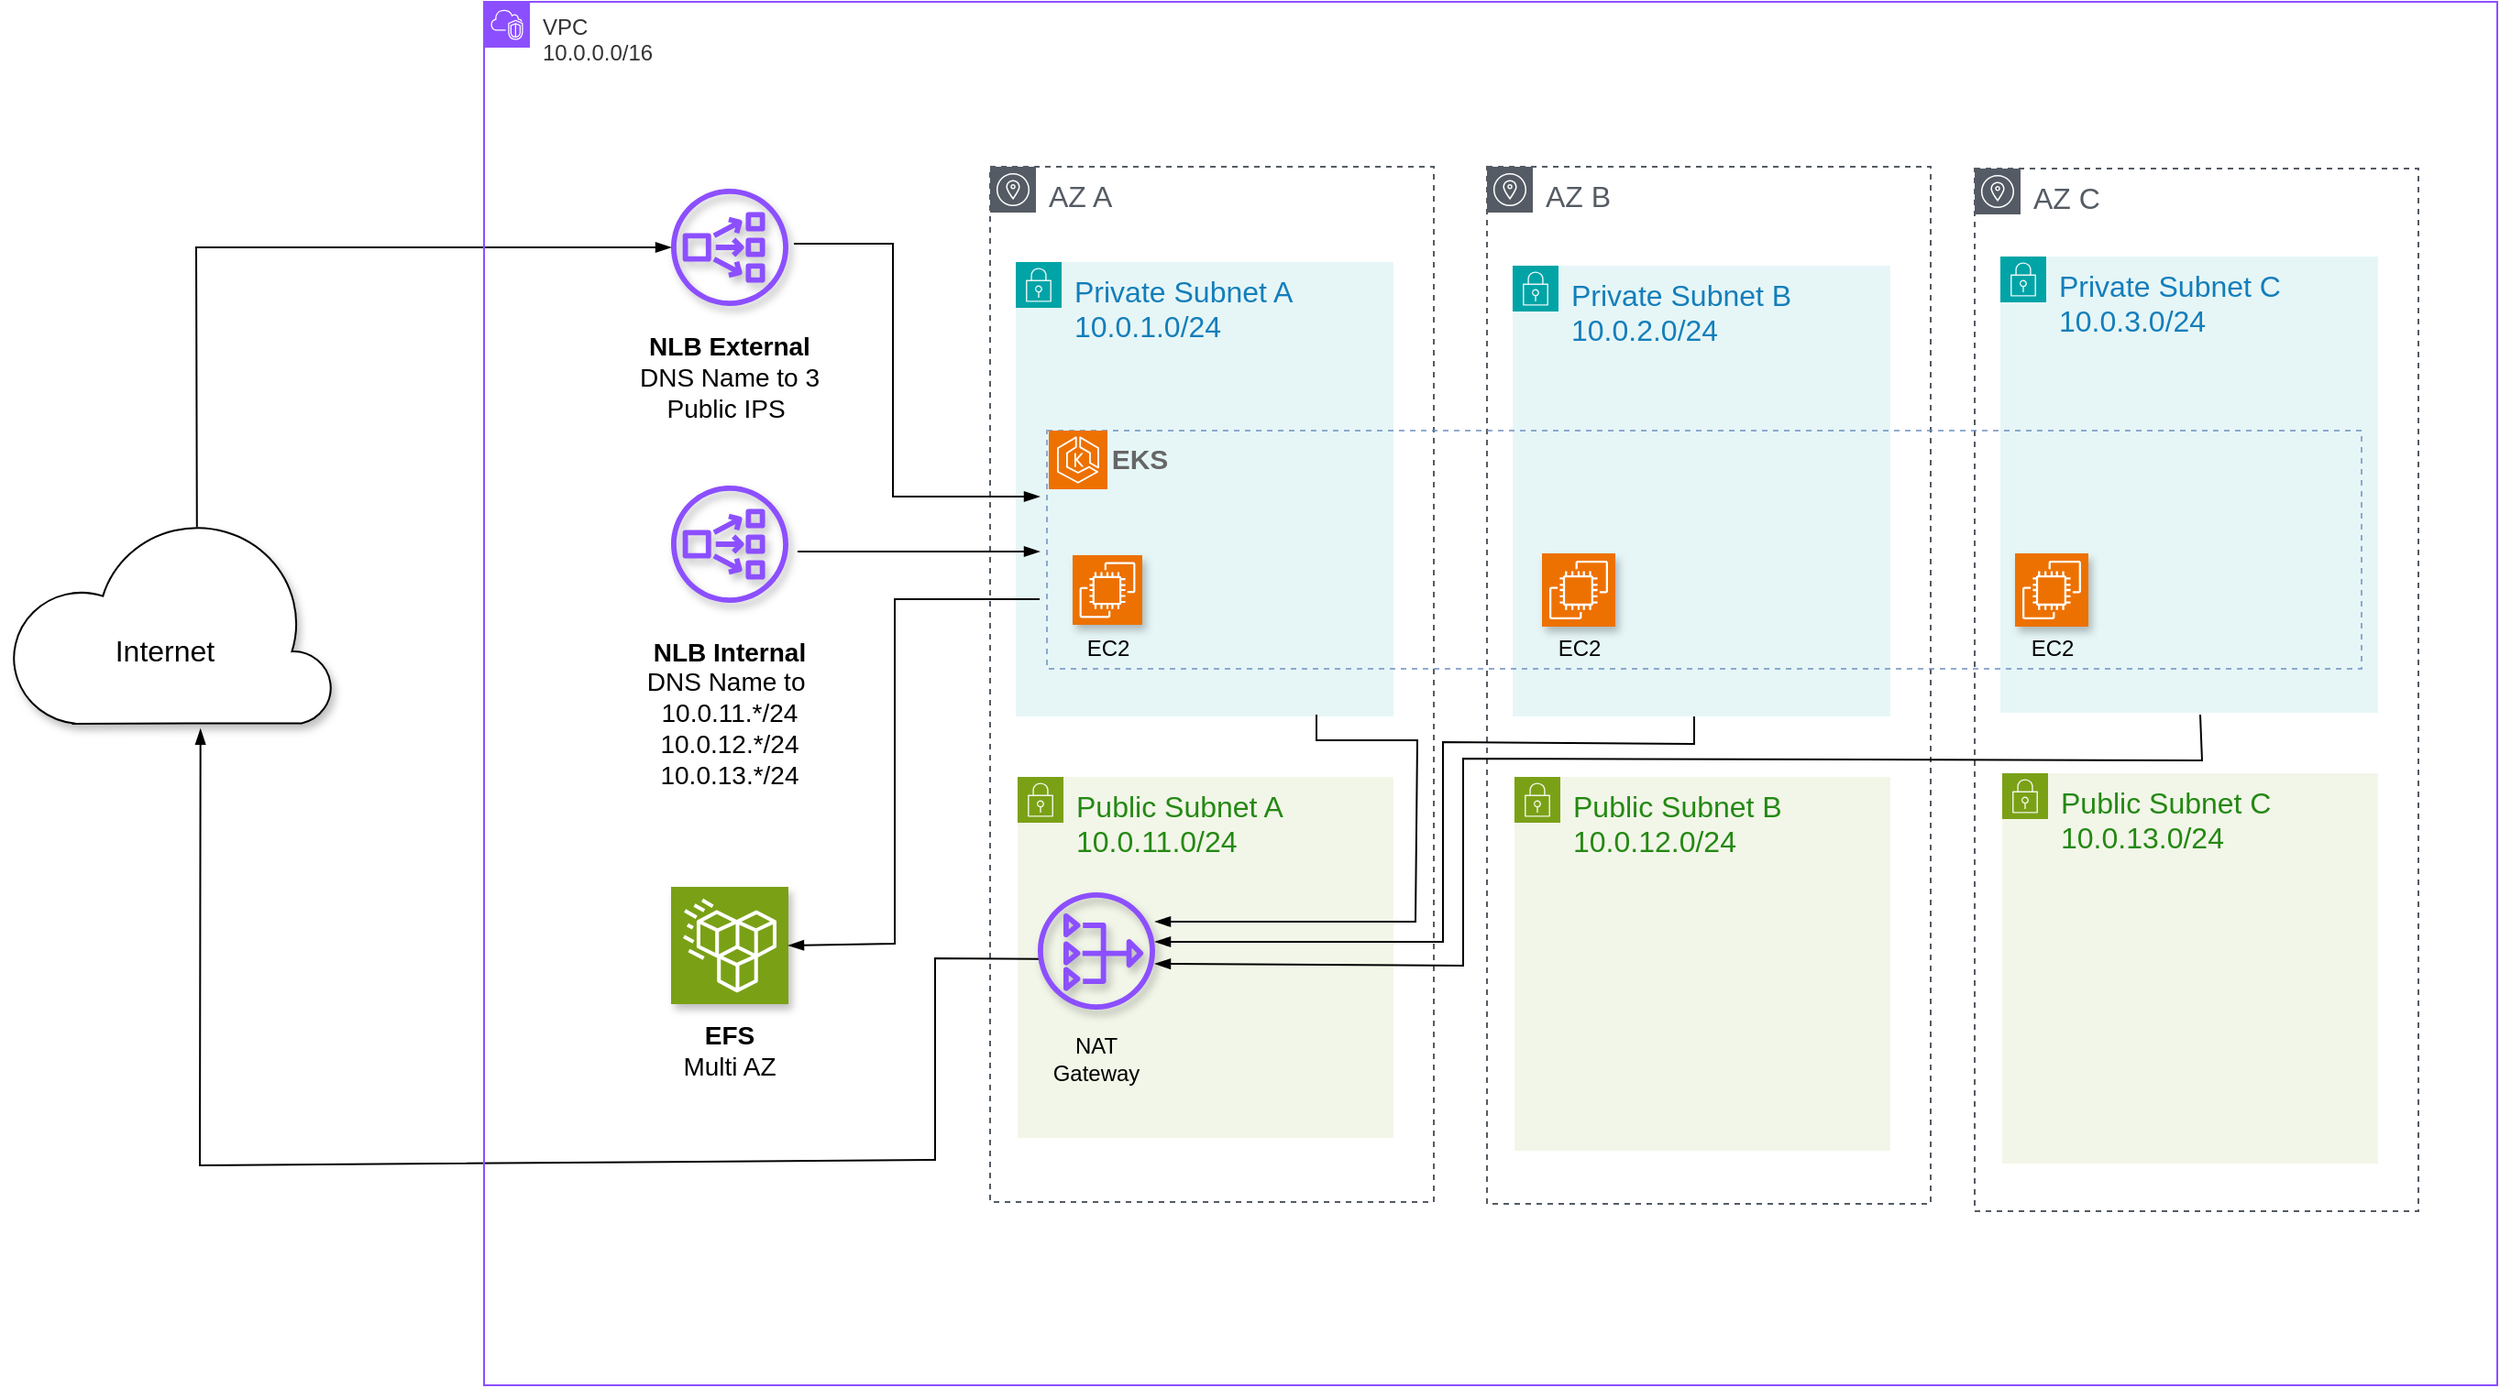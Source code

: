 <mxfile version="24.5.3" type="device">
  <diagram name="Page-1" id="j83V-NNVdKLVn-SnkUmS">
    <mxGraphModel dx="2079" dy="1160" grid="0" gridSize="10" guides="1" tooltips="1" connect="1" arrows="1" fold="1" page="0" pageScale="1" pageWidth="850" pageHeight="1100" math="0" shadow="0">
      <root>
        <mxCell id="0" />
        <mxCell id="1" parent="0" />
        <mxCell id="zt39WIyL5vBEFJqsd7yY-18" value="AZ A" style="outlineConnect=0;gradientColor=none;html=1;whiteSpace=wrap;fontSize=16;fontStyle=0;shape=mxgraph.aws4.group;grIcon=mxgraph.aws4.group_availability_zone;strokeColor=#545B64;fillColor=none;verticalAlign=top;align=left;spacingLeft=30;fontColor=#545B64;dashed=1;rounded=0;" parent="1" vertex="1">
          <mxGeometry x="-1" y="186" width="242" height="565" as="geometry" />
        </mxCell>
        <mxCell id="zt39WIyL5vBEFJqsd7yY-14" value="Public Subnet A&lt;div style=&quot;font-size: 16px;&quot;&gt;10.0.11.0/24&lt;/div&gt;" style="points=[[0,0],[0.25,0],[0.5,0],[0.75,0],[1,0],[1,0.25],[1,0.5],[1,0.75],[1,1],[0.75,1],[0.5,1],[0.25,1],[0,1],[0,0.75],[0,0.5],[0,0.25]];outlineConnect=0;gradientColor=none;html=1;whiteSpace=wrap;fontSize=16;fontStyle=0;container=1;pointerEvents=0;collapsible=0;recursiveResize=0;shape=mxgraph.aws4.group;grIcon=mxgraph.aws4.group_security_group;grStroke=0;strokeColor=#7AA116;fillColor=#F2F6E8;verticalAlign=top;align=left;spacingLeft=30;fontColor=#248814;dashed=0;rounded=0;" parent="1" vertex="1">
          <mxGeometry x="14" y="519" width="205" height="197" as="geometry" />
        </mxCell>
        <mxCell id="zt39WIyL5vBEFJqsd7yY-15" value="Private Subnet A&lt;div style=&quot;font-size: 16px;&quot;&gt;10.0.1.0/24&lt;/div&gt;" style="points=[[0,0],[0.25,0],[0.5,0],[0.75,0],[1,0],[1,0.25],[1,0.5],[1,0.75],[1,1],[0.75,1],[0.5,1],[0.25,1],[0,1],[0,0.75],[0,0.5],[0,0.25]];outlineConnect=0;gradientColor=none;html=1;whiteSpace=wrap;fontSize=16;fontStyle=0;container=1;pointerEvents=0;collapsible=0;recursiveResize=0;shape=mxgraph.aws4.group;grIcon=mxgraph.aws4.group_security_group;grStroke=0;strokeColor=#00A4A6;fillColor=#E6F6F7;verticalAlign=top;align=left;spacingLeft=30;fontColor=#147EBA;dashed=0;rounded=0;" parent="1" vertex="1">
          <mxGeometry x="13" y="238" width="206" height="248" as="geometry" />
        </mxCell>
        <mxCell id="zt39WIyL5vBEFJqsd7yY-41" value="AZ B" style="outlineConnect=0;gradientColor=none;html=1;whiteSpace=wrap;fontSize=16;fontStyle=0;shape=mxgraph.aws4.group;grIcon=mxgraph.aws4.group_availability_zone;strokeColor=#545B64;fillColor=none;verticalAlign=top;align=left;spacingLeft=30;fontColor=#545B64;dashed=1;rounded=0;" parent="1" vertex="1">
          <mxGeometry x="270" y="186" width="242" height="566" as="geometry" />
        </mxCell>
        <mxCell id="zt39WIyL5vBEFJqsd7yY-42" value="Public Subnet B&lt;div style=&quot;font-size: 16px;&quot;&gt;10.0.12.0/24&lt;/div&gt;" style="points=[[0,0],[0.25,0],[0.5,0],[0.75,0],[1,0],[1,0.25],[1,0.5],[1,0.75],[1,1],[0.75,1],[0.5,1],[0.25,1],[0,1],[0,0.75],[0,0.5],[0,0.25]];outlineConnect=0;gradientColor=none;html=1;whiteSpace=wrap;fontSize=16;fontStyle=0;container=1;pointerEvents=0;collapsible=0;recursiveResize=0;shape=mxgraph.aws4.group;grIcon=mxgraph.aws4.group_security_group;grStroke=0;strokeColor=#7AA116;fillColor=#F2F6E8;verticalAlign=top;align=left;spacingLeft=30;fontColor=#248814;dashed=0;rounded=0;" parent="1" vertex="1">
          <mxGeometry x="285" y="519" width="205" height="204" as="geometry" />
        </mxCell>
        <mxCell id="zt39WIyL5vBEFJqsd7yY-44" value="Private Subnet B&lt;div style=&quot;font-size: 16px;&quot;&gt;10.0.2.0/24&lt;/div&gt;" style="points=[[0,0],[0.25,0],[0.5,0],[0.75,0],[1,0],[1,0.25],[1,0.5],[1,0.75],[1,1],[0.75,1],[0.5,1],[0.25,1],[0,1],[0,0.75],[0,0.5],[0,0.25]];outlineConnect=0;gradientColor=none;html=1;whiteSpace=wrap;fontSize=16;fontStyle=0;container=1;pointerEvents=0;collapsible=0;recursiveResize=0;shape=mxgraph.aws4.group;grIcon=mxgraph.aws4.group_security_group;grStroke=0;strokeColor=#00A4A6;fillColor=#E6F6F7;verticalAlign=top;align=left;spacingLeft=30;fontColor=#147EBA;dashed=0;rounded=0;" parent="1" vertex="1">
          <mxGeometry x="284" y="240" width="206" height="246" as="geometry" />
        </mxCell>
        <mxCell id="zt39WIyL5vBEFJqsd7yY-48" value="AZ C" style="outlineConnect=0;gradientColor=none;html=1;whiteSpace=wrap;fontSize=16;fontStyle=0;shape=mxgraph.aws4.group;grIcon=mxgraph.aws4.group_availability_zone;strokeColor=#545B64;fillColor=none;verticalAlign=top;align=left;spacingLeft=30;fontColor=#545B64;dashed=1;rounded=0;" parent="1" vertex="1">
          <mxGeometry x="536" y="187" width="242" height="569" as="geometry" />
        </mxCell>
        <mxCell id="zt39WIyL5vBEFJqsd7yY-49" value="Public Subnet C&lt;div style=&quot;font-size: 16px;&quot;&gt;10.0.13.0/24&lt;/div&gt;" style="points=[[0,0],[0.25,0],[0.5,0],[0.75,0],[1,0],[1,0.25],[1,0.5],[1,0.75],[1,1],[0.75,1],[0.5,1],[0.25,1],[0,1],[0,0.75],[0,0.5],[0,0.25]];outlineConnect=0;gradientColor=none;html=1;whiteSpace=wrap;fontSize=16;fontStyle=0;container=1;pointerEvents=0;collapsible=0;recursiveResize=0;shape=mxgraph.aws4.group;grIcon=mxgraph.aws4.group_security_group;grStroke=0;strokeColor=#7AA116;fillColor=#F2F6E8;verticalAlign=top;align=left;spacingLeft=30;fontColor=#248814;dashed=0;rounded=0;" parent="1" vertex="1">
          <mxGeometry x="551" y="517" width="205" height="213" as="geometry" />
        </mxCell>
        <mxCell id="zt39WIyL5vBEFJqsd7yY-50" value="Private Subnet C&lt;div style=&quot;font-size: 16px;&quot;&gt;10.0.3.0/24&lt;/div&gt;" style="points=[[0,0],[0.25,0],[0.5,0],[0.75,0],[1,0],[1,0.25],[1,0.5],[1,0.75],[1,1],[0.75,1],[0.5,1],[0.25,1],[0,1],[0,0.75],[0,0.5],[0,0.25]];outlineConnect=0;gradientColor=none;html=1;whiteSpace=wrap;fontSize=16;fontStyle=0;container=1;pointerEvents=0;collapsible=0;recursiveResize=0;shape=mxgraph.aws4.group;grIcon=mxgraph.aws4.group_security_group;grStroke=0;strokeColor=#00A4A6;fillColor=#E6F6F7;verticalAlign=top;align=left;spacingLeft=30;fontColor=#147EBA;dashed=0;rounded=0;" parent="1" vertex="1">
          <mxGeometry x="550" y="235" width="206" height="249" as="geometry" />
        </mxCell>
        <mxCell id="zt39WIyL5vBEFJqsd7yY-77" value="" style="group;rounded=0;" parent="1" vertex="1" connectable="0">
          <mxGeometry x="-195" y="198" width="104" height="130" as="geometry" />
        </mxCell>
        <mxCell id="zt39WIyL5vBEFJqsd7yY-78" value="" style="outlineConnect=0;fontColor=#248814;gradientColor=none;fillColor=#8C4FFF;strokeColor=none;dashed=0;verticalLabelPosition=bottom;verticalAlign=top;align=center;html=1;fontSize=12;fontStyle=0;aspect=fixed;pointerEvents=1;shape=mxgraph.aws4.network_load_balancer;rounded=0;shadow=1;" parent="zt39WIyL5vBEFJqsd7yY-77" vertex="1">
          <mxGeometry x="20" width="64" height="64" as="geometry" />
        </mxCell>
        <mxCell id="zt39WIyL5vBEFJqsd7yY-79" value="&lt;b&gt;NLB External&lt;/b&gt;&lt;div style=&quot;font-size: 14px;&quot;&gt;DNS Name to 3 Public IPS&amp;nbsp;&lt;/div&gt;" style="text;html=1;align=center;verticalAlign=middle;whiteSpace=wrap;rounded=0;fontSize=14;" parent="zt39WIyL5vBEFJqsd7yY-77" vertex="1">
          <mxGeometry y="75.27" width="104" height="54.73" as="geometry" />
        </mxCell>
        <mxCell id="zt39WIyL5vBEFJqsd7yY-94" value="&amp;nbsp; &amp;nbsp; &amp;nbsp; &amp;nbsp; EKS" style="dashed=1;verticalAlign=top;fontStyle=1;whiteSpace=wrap;html=1;fontSize=15;opacity=75;shadow=0;fillColor=none;strokeColor=#6c8ebf;fontColor=#666666;align=left;rounded=0;" parent="1" vertex="1">
          <mxGeometry x="30" y="330" width="717" height="130" as="geometry" />
        </mxCell>
        <mxCell id="zt39WIyL5vBEFJqsd7yY-107" value="" style="group;fontStyle=1;rounded=0;shadow=0;" parent="1" vertex="1" connectable="0">
          <mxGeometry x="43" y="397" width="41" height="63" as="geometry" />
        </mxCell>
        <mxCell id="zt39WIyL5vBEFJqsd7yY-105" value="" style="points=[[0,0,0],[0.25,0,0],[0.5,0,0],[0.75,0,0],[1,0,0],[0,1,0],[0.25,1,0],[0.5,1,0],[0.75,1,0],[1,1,0],[0,0.25,0],[0,0.5,0],[0,0.75,0],[1,0.25,0],[1,0.5,0],[1,0.75,0]];outlineConnect=0;fontColor=#232F3E;fillColor=#ED7100;strokeColor=#ffffff;dashed=0;verticalLabelPosition=bottom;verticalAlign=top;align=center;html=1;fontSize=12;fontStyle=0;aspect=fixed;shape=mxgraph.aws4.resourceIcon;resIcon=mxgraph.aws4.ec2;rounded=0;shadow=1;" parent="zt39WIyL5vBEFJqsd7yY-107" vertex="1">
          <mxGeometry x="1" y="1" width="38" height="38" as="geometry" />
        </mxCell>
        <mxCell id="zt39WIyL5vBEFJqsd7yY-106" value="EC2" style="text;html=1;align=center;verticalAlign=middle;whiteSpace=wrap;rounded=0;" parent="zt39WIyL5vBEFJqsd7yY-107" vertex="1">
          <mxGeometry y="40" width="41" height="23" as="geometry" />
        </mxCell>
        <mxCell id="zt39WIyL5vBEFJqsd7yY-109" value="" style="group;rounded=0;shadow=0;" parent="1" vertex="1" connectable="0">
          <mxGeometry x="300" y="397" width="41" height="63" as="geometry" />
        </mxCell>
        <mxCell id="zt39WIyL5vBEFJqsd7yY-110" value="" style="points=[[0,0,0],[0.25,0,0],[0.5,0,0],[0.75,0,0],[1,0,0],[0,1,0],[0.25,1,0],[0.5,1,0],[0.75,1,0],[1,1,0],[0,0.25,0],[0,0.5,0],[0,0.75,0],[1,0.25,0],[1,0.5,0],[1,0.75,0]];outlineConnect=0;fontColor=#232F3E;fillColor=#ED7100;strokeColor=#ffffff;dashed=0;verticalLabelPosition=bottom;verticalAlign=top;align=center;html=1;fontSize=12;fontStyle=0;aspect=fixed;shape=mxgraph.aws4.resourceIcon;resIcon=mxgraph.aws4.ec2;rounded=0;shadow=1;" parent="zt39WIyL5vBEFJqsd7yY-109" vertex="1">
          <mxGeometry width="40" height="40" as="geometry" />
        </mxCell>
        <mxCell id="zt39WIyL5vBEFJqsd7yY-111" value="EC2" style="text;html=1;align=center;verticalAlign=middle;whiteSpace=wrap;rounded=0;" parent="zt39WIyL5vBEFJqsd7yY-109" vertex="1">
          <mxGeometry y="40" width="41" height="23" as="geometry" />
        </mxCell>
        <mxCell id="zt39WIyL5vBEFJqsd7yY-112" value="" style="group;rounded=0;shadow=1;" parent="1" vertex="1" connectable="0">
          <mxGeometry x="558" y="397" width="41" height="63" as="geometry" />
        </mxCell>
        <mxCell id="zt39WIyL5vBEFJqsd7yY-113" value="" style="points=[[0,0,0],[0.25,0,0],[0.5,0,0],[0.75,0,0],[1,0,0],[0,1,0],[0.25,1,0],[0.5,1,0],[0.75,1,0],[1,1,0],[0,0.25,0],[0,0.5,0],[0,0.75,0],[1,0.25,0],[1,0.5,0],[1,0.75,0]];outlineConnect=0;fontColor=#232F3E;fillColor=#ED7100;strokeColor=#ffffff;dashed=0;verticalLabelPosition=bottom;verticalAlign=top;align=center;html=1;fontSize=12;fontStyle=0;aspect=fixed;shape=mxgraph.aws4.resourceIcon;resIcon=mxgraph.aws4.ec2;rounded=0;shadow=1;" parent="zt39WIyL5vBEFJqsd7yY-112" vertex="1">
          <mxGeometry width="40" height="40" as="geometry" />
        </mxCell>
        <mxCell id="zt39WIyL5vBEFJqsd7yY-114" value="EC2" style="text;html=1;align=center;verticalAlign=middle;whiteSpace=wrap;rounded=0;" parent="zt39WIyL5vBEFJqsd7yY-112" vertex="1">
          <mxGeometry y="40" width="41" height="23" as="geometry" />
        </mxCell>
        <mxCell id="AgEpU7ddApfvNF9oBOD8-3" value="" style="points=[[0,0,0],[0.25,0,0],[0.5,0,0],[0.75,0,0],[1,0,0],[0,1,0],[0.25,1,0],[0.5,1,0],[0.75,1,0],[1,1,0],[0,0.25,0],[0,0.5,0],[0,0.75,0],[1,0.25,0],[1,0.5,0],[1,0.75,0]];outlineConnect=0;fontColor=#232F3E;fillColor=#ED7100;strokeColor=#ffffff;dashed=0;verticalLabelPosition=bottom;verticalAlign=top;align=center;html=1;fontSize=12;fontStyle=0;aspect=fixed;shape=mxgraph.aws4.resourceIcon;resIcon=mxgraph.aws4.eks;rounded=0;" vertex="1" parent="1">
          <mxGeometry x="31" y="330" width="32" height="32" as="geometry" />
        </mxCell>
        <mxCell id="AgEpU7ddApfvNF9oBOD8-7" value="" style="group;fontSize=14;rounded=0;shadow=0;" vertex="1" connectable="0" parent="1">
          <mxGeometry x="-195" y="360" width="104" height="159" as="geometry" />
        </mxCell>
        <mxCell id="AgEpU7ddApfvNF9oBOD8-8" value="" style="outlineConnect=0;fontColor=#248814;gradientColor=none;fillColor=#8C4FFF;strokeColor=none;dashed=0;verticalLabelPosition=bottom;verticalAlign=top;align=center;html=1;fontSize=12;fontStyle=0;aspect=fixed;pointerEvents=1;shape=mxgraph.aws4.network_load_balancer;rounded=0;shadow=1;" vertex="1" parent="AgEpU7ddApfvNF9oBOD8-7">
          <mxGeometry x="20" width="64" height="64" as="geometry" />
        </mxCell>
        <mxCell id="AgEpU7ddApfvNF9oBOD8-9" value="&lt;b&gt;NLB Internal&lt;/b&gt;&lt;div style=&quot;font-size: 14px;&quot;&gt;DNS Name to&amp;nbsp;&lt;br style=&quot;font-size: 14px;&quot;&gt;10.0.11.*/24&lt;/div&gt;&lt;div style=&quot;font-size: 14px;&quot;&gt;10.0.12.*/24&lt;br style=&quot;font-size: 14px;&quot;&gt;&lt;/div&gt;&lt;div style=&quot;font-size: 14px;&quot;&gt;10.0.13.*/24&lt;/div&gt;" style="text;html=1;align=center;verticalAlign=middle;whiteSpace=wrap;rounded=0;fontSize=14;" vertex="1" parent="AgEpU7ddApfvNF9oBOD8-7">
          <mxGeometry y="89.313" width="104" height="69.687" as="geometry" />
        </mxCell>
        <mxCell id="AgEpU7ddApfvNF9oBOD8-14" value="" style="points=[[0,0,0],[0.25,0,0],[0.5,0,0],[0.75,0,0],[1,0,0],[0,1,0],[0.25,1,0],[0.5,1,0],[0.75,1,0],[1,1,0],[0,0.25,0],[0,0.5,0],[0,0.75,0],[1,0.25,0],[1,0.5,0],[1,0.75,0]];outlineConnect=0;fontColor=#232F3E;fillColor=#7AA116;strokeColor=#ffffff;dashed=0;verticalLabelPosition=bottom;verticalAlign=top;align=center;html=1;fontSize=12;fontStyle=0;aspect=fixed;shape=mxgraph.aws4.resourceIcon;resIcon=mxgraph.aws4.efs_standard;rounded=0;shadow=1;" vertex="1" parent="1">
          <mxGeometry x="-175" y="579" width="64" height="64" as="geometry" />
        </mxCell>
        <mxCell id="AgEpU7ddApfvNF9oBOD8-15" value="EFS&lt;div&gt;&lt;span style=&quot;font-weight: normal;&quot;&gt;Multi AZ&lt;/span&gt;&lt;/div&gt;" style="text;html=1;align=center;verticalAlign=middle;whiteSpace=wrap;rounded=0;fontSize=14;fontStyle=1;" vertex="1" parent="1">
          <mxGeometry x="-173" y="646" width="60" height="44" as="geometry" />
        </mxCell>
        <mxCell id="AgEpU7ddApfvNF9oBOD8-23" value="" style="endArrow=blockThin;html=1;rounded=0;endFill=1;" edge="1" parent="1">
          <mxGeometry width="50" height="50" relative="1" as="geometry">
            <mxPoint x="-106" y="396" as="sourcePoint" />
            <mxPoint x="26" y="396" as="targetPoint" />
          </mxGeometry>
        </mxCell>
        <mxCell id="AgEpU7ddApfvNF9oBOD8-24" value="" style="endArrow=blockThin;html=1;rounded=0;endFill=1;" edge="1" parent="1">
          <mxGeometry width="50" height="50" relative="1" as="geometry">
            <mxPoint x="-108" y="228" as="sourcePoint" />
            <mxPoint x="26" y="366" as="targetPoint" />
            <Array as="points">
              <mxPoint x="-54" y="228" />
              <mxPoint x="-54" y="366" />
            </Array>
          </mxGeometry>
        </mxCell>
        <mxCell id="AgEpU7ddApfvNF9oBOD8-25" value="" style="endArrow=none;html=1;rounded=0;exitX=1;exitY=0.5;exitDx=0;exitDy=0;exitPerimeter=0;endFill=0;startArrow=blockThin;startFill=1;" edge="1" parent="1" source="AgEpU7ddApfvNF9oBOD8-14">
          <mxGeometry width="50" height="50" relative="1" as="geometry">
            <mxPoint x="-93" y="628" as="sourcePoint" />
            <mxPoint x="26" y="422" as="targetPoint" />
            <Array as="points">
              <mxPoint x="-53" y="610" />
              <mxPoint x="-53" y="422" />
            </Array>
          </mxGeometry>
        </mxCell>
        <mxCell id="AgEpU7ddApfvNF9oBOD8-38" value="" style="endArrow=blockThin;html=1;rounded=0;exitX=0.58;exitY=0.05;exitDx=0;exitDy=0;exitPerimeter=0;endFill=1;" edge="1" parent="1" source="AgEpU7ddApfvNF9oBOD8-43" target="zt39WIyL5vBEFJqsd7yY-78">
          <mxGeometry width="50" height="50" relative="1" as="geometry">
            <mxPoint x="-421" y="416" as="sourcePoint" />
            <mxPoint x="-315" y="372" as="targetPoint" />
            <Array as="points">
              <mxPoint x="-434" y="230" />
            </Array>
          </mxGeometry>
        </mxCell>
        <mxCell id="AgEpU7ddApfvNF9oBOD8-39" value="" style="endArrow=blockThin;html=1;rounded=0;entryX=0.591;entryY=1.025;entryDx=0;entryDy=0;entryPerimeter=0;endFill=1;" edge="1" parent="1" target="AgEpU7ddApfvNF9oBOD8-43">
          <mxGeometry width="50" height="50" relative="1" as="geometry">
            <mxPoint x="28" y="618.347" as="sourcePoint" />
            <mxPoint x="-430" y="476" as="targetPoint" />
            <Array as="points">
              <mxPoint x="-31" y="618" />
              <mxPoint x="-31" y="728" />
              <mxPoint x="-432" y="731" />
            </Array>
          </mxGeometry>
        </mxCell>
        <mxCell id="AgEpU7ddApfvNF9oBOD8-43" value="" style="sketch=0;aspect=fixed;pointerEvents=1;shadow=1;dashed=0;html=1;strokeColor=default;labelPosition=center;verticalLabelPosition=bottom;verticalAlign=top;align=center;fillColor=default;shape=mxgraph.azure.cloud" vertex="1" parent="1">
          <mxGeometry x="-536" y="377" width="176.56" height="113" as="geometry" />
        </mxCell>
        <mxCell id="AgEpU7ddApfvNF9oBOD8-44" value="" style="sketch=0;outlineConnect=0;fontColor=#232F3E;gradientColor=none;fillColor=#8C4FFF;strokeColor=none;dashed=0;verticalLabelPosition=bottom;verticalAlign=top;align=center;html=1;fontSize=12;fontStyle=0;aspect=fixed;pointerEvents=1;shape=mxgraph.aws4.nat_gateway;shadow=1;" vertex="1" parent="1">
          <mxGeometry x="25" y="582" width="64" height="64" as="geometry" />
        </mxCell>
        <mxCell id="AgEpU7ddApfvNF9oBOD8-45" value="NAT Gateway" style="text;html=1;align=center;verticalAlign=middle;whiteSpace=wrap;rounded=0;" vertex="1" parent="1">
          <mxGeometry x="27" y="658" width="60" height="30" as="geometry" />
        </mxCell>
        <mxCell id="AgEpU7ddApfvNF9oBOD8-49" value="VPC&amp;nbsp;&lt;div&gt;10.0.0.0/16&lt;/div&gt;" style="points=[[0,0],[0.25,0],[0.5,0],[0.75,0],[1,0],[1,0.25],[1,0.5],[1,0.75],[1,1],[0.75,1],[0.5,1],[0.25,1],[0,1],[0,0.75],[0,0.5],[0,0.25]];outlineConnect=0;gradientColor=none;html=1;whiteSpace=wrap;fontSize=12;fontStyle=0;container=1;pointerEvents=0;collapsible=0;recursiveResize=0;shape=mxgraph.aws4.group;grIcon=mxgraph.aws4.group_vpc2;strokeColor=#8C4FFF;fillColor=none;verticalAlign=top;align=left;spacingLeft=30;fontColor=#333333;dashed=0;" vertex="1" parent="1">
          <mxGeometry x="-277" y="96" width="1098" height="755" as="geometry" />
        </mxCell>
        <mxCell id="AgEpU7ddApfvNF9oBOD8-53" value="" style="endArrow=blockThin;html=1;rounded=0;curved=0;endFill=1;" edge="1" parent="AgEpU7ddApfvNF9oBOD8-49">
          <mxGeometry width="50" height="50" relative="1" as="geometry">
            <mxPoint x="454" y="389" as="sourcePoint" />
            <mxPoint x="366" y="502" as="targetPoint" />
            <Array as="points">
              <mxPoint x="454" y="403" />
              <mxPoint x="509" y="403" />
              <mxPoint x="508" y="502" />
            </Array>
          </mxGeometry>
        </mxCell>
        <mxCell id="AgEpU7ddApfvNF9oBOD8-52" value="Internet" style="text;html=1;align=center;verticalAlign=middle;whiteSpace=wrap;rounded=0;fontSize=16;" vertex="1" parent="1">
          <mxGeometry x="-481" y="435" width="60" height="30" as="geometry" />
        </mxCell>
        <mxCell id="AgEpU7ddApfvNF9oBOD8-54" value="" style="endArrow=blockThin;html=1;rounded=0;curved=0;endFill=1;" edge="1" parent="1">
          <mxGeometry width="50" height="50" relative="1" as="geometry">
            <mxPoint x="383" y="486" as="sourcePoint" />
            <mxPoint x="89" y="609" as="targetPoint" />
            <Array as="points">
              <mxPoint x="383" y="501" />
              <mxPoint x="246" y="500" />
              <mxPoint x="246" y="609" />
            </Array>
          </mxGeometry>
        </mxCell>
        <mxCell id="AgEpU7ddApfvNF9oBOD8-55" value="" style="endArrow=blockThin;html=1;rounded=0;curved=0;endFill=1;" edge="1" parent="1">
          <mxGeometry width="50" height="50" relative="1" as="geometry">
            <mxPoint x="659" y="485" as="sourcePoint" />
            <mxPoint x="89" y="621" as="targetPoint" />
            <Array as="points">
              <mxPoint x="660" y="510" />
              <mxPoint x="257" y="509" />
              <mxPoint x="257" y="622" />
            </Array>
          </mxGeometry>
        </mxCell>
      </root>
    </mxGraphModel>
  </diagram>
</mxfile>
